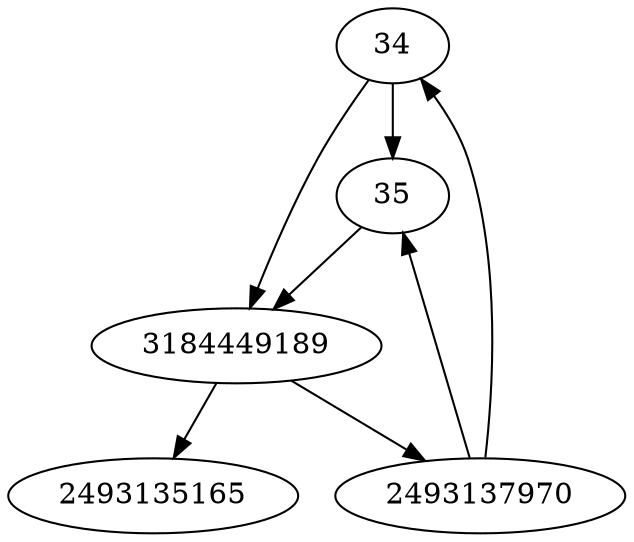 strict digraph  {
34;
35;
3184449189;
2493137970;
2493135165;
34 -> 3184449189;
34 -> 35;
35 -> 3184449189;
3184449189 -> 2493135165;
3184449189 -> 2493137970;
2493137970 -> 34;
2493137970 -> 35;
}

